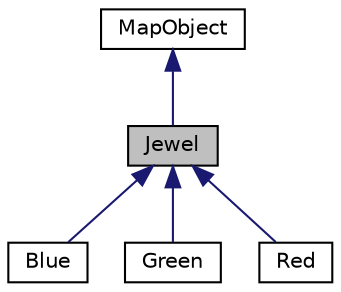 digraph "Jewel"
{
 // LATEX_PDF_SIZE
  edge [fontname="Helvetica",fontsize="10",labelfontname="Helvetica",labelfontsize="10"];
  node [fontname="Helvetica",fontsize="10",shape=record];
  Node1 [label="Jewel",height=0.2,width=0.4,color="black", fillcolor="grey75", style="filled", fontcolor="black",tooltip="Classe Jewel que são coletados pelo robô."];
  Node2 -> Node1 [dir="back",color="midnightblue",fontsize="10",style="solid",fontname="Helvetica"];
  Node2 [label="MapObject",height=0.2,width=0.4,color="black", fillcolor="white", style="filled",URL="$class_map_object.html",tooltip="Classe MapObject que compõe a matriz do mapa do jogo."];
  Node1 -> Node3 [dir="back",color="midnightblue",fontsize="10",style="solid",fontname="Helvetica"];
  Node3 [label="Blue",height=0.2,width=0.4,color="black", fillcolor="white", style="filled",URL="$class_blue.html",tooltip="Classe Blue que é um dos tipos de jóia do jogo. Está da 10 pontos para o Robô e 5 de energia."];
  Node1 -> Node4 [dir="back",color="midnightblue",fontsize="10",style="solid",fontname="Helvetica"];
  Node4 [label="Green",height=0.2,width=0.4,color="black", fillcolor="white", style="filled",URL="$class_green.html",tooltip="Classe Green que é um dos tipos de jóia do jogo. Está da 50 pontos para o Robô."];
  Node1 -> Node5 [dir="back",color="midnightblue",fontsize="10",style="solid",fontname="Helvetica"];
  Node5 [label="Red",height=0.2,width=0.4,color="black", fillcolor="white", style="filled",URL="$class_red.html",tooltip="Classe Red que é um dos tipos de jóia do jogo. Está da 100 pontos para o Robô."];
}
